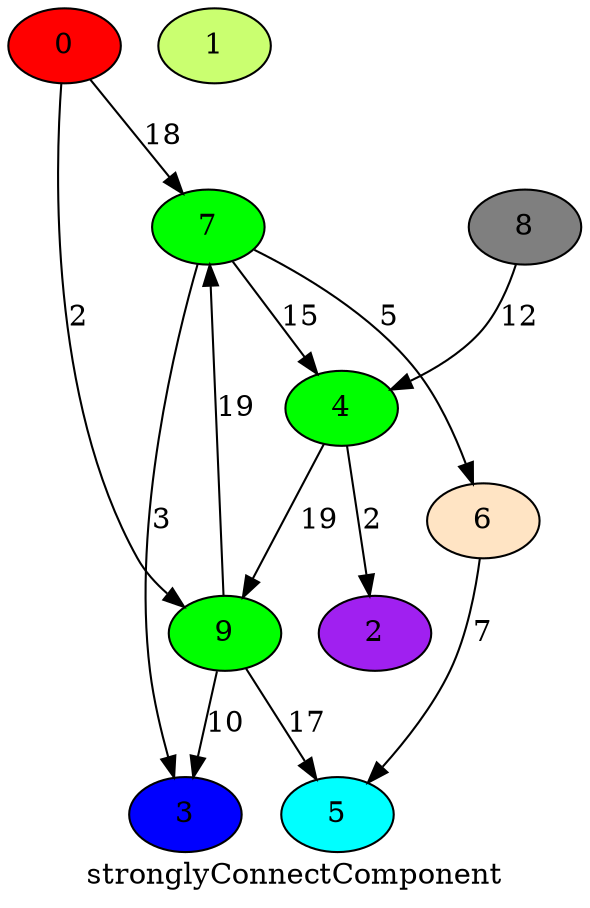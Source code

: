digraph {
	0 [fillcolor = red, style = filled];
	1 [fillcolor = darkolivegreen1, style = filled];
	2 [fillcolor = purple, style = filled];
	3 [fillcolor = blue, style = filled];
	4 [fillcolor = green, style = filled];
	5 [fillcolor = aqua, style = filled];
	6 [fillcolor = bisque, style = filled];
	7 [fillcolor = green, style = filled];
	8 [fillcolor = gray50, style = filled];
	9 [fillcolor = green, style = filled];
0 -> 7[label = 18];
0 -> 9[label = 2];
4 -> 2[label = 2];
4 -> 9[label = 19];
6 -> 5[label = 7];
7 -> 3[label = 3];
7 -> 4[label = 15];
7 -> 6[label = 5];
8 -> 4[label = 12];
9 -> 3[label = 10];
9 -> 5[label = 17];
9 -> 7[label = 19];
label=stronglyConnectComponent}